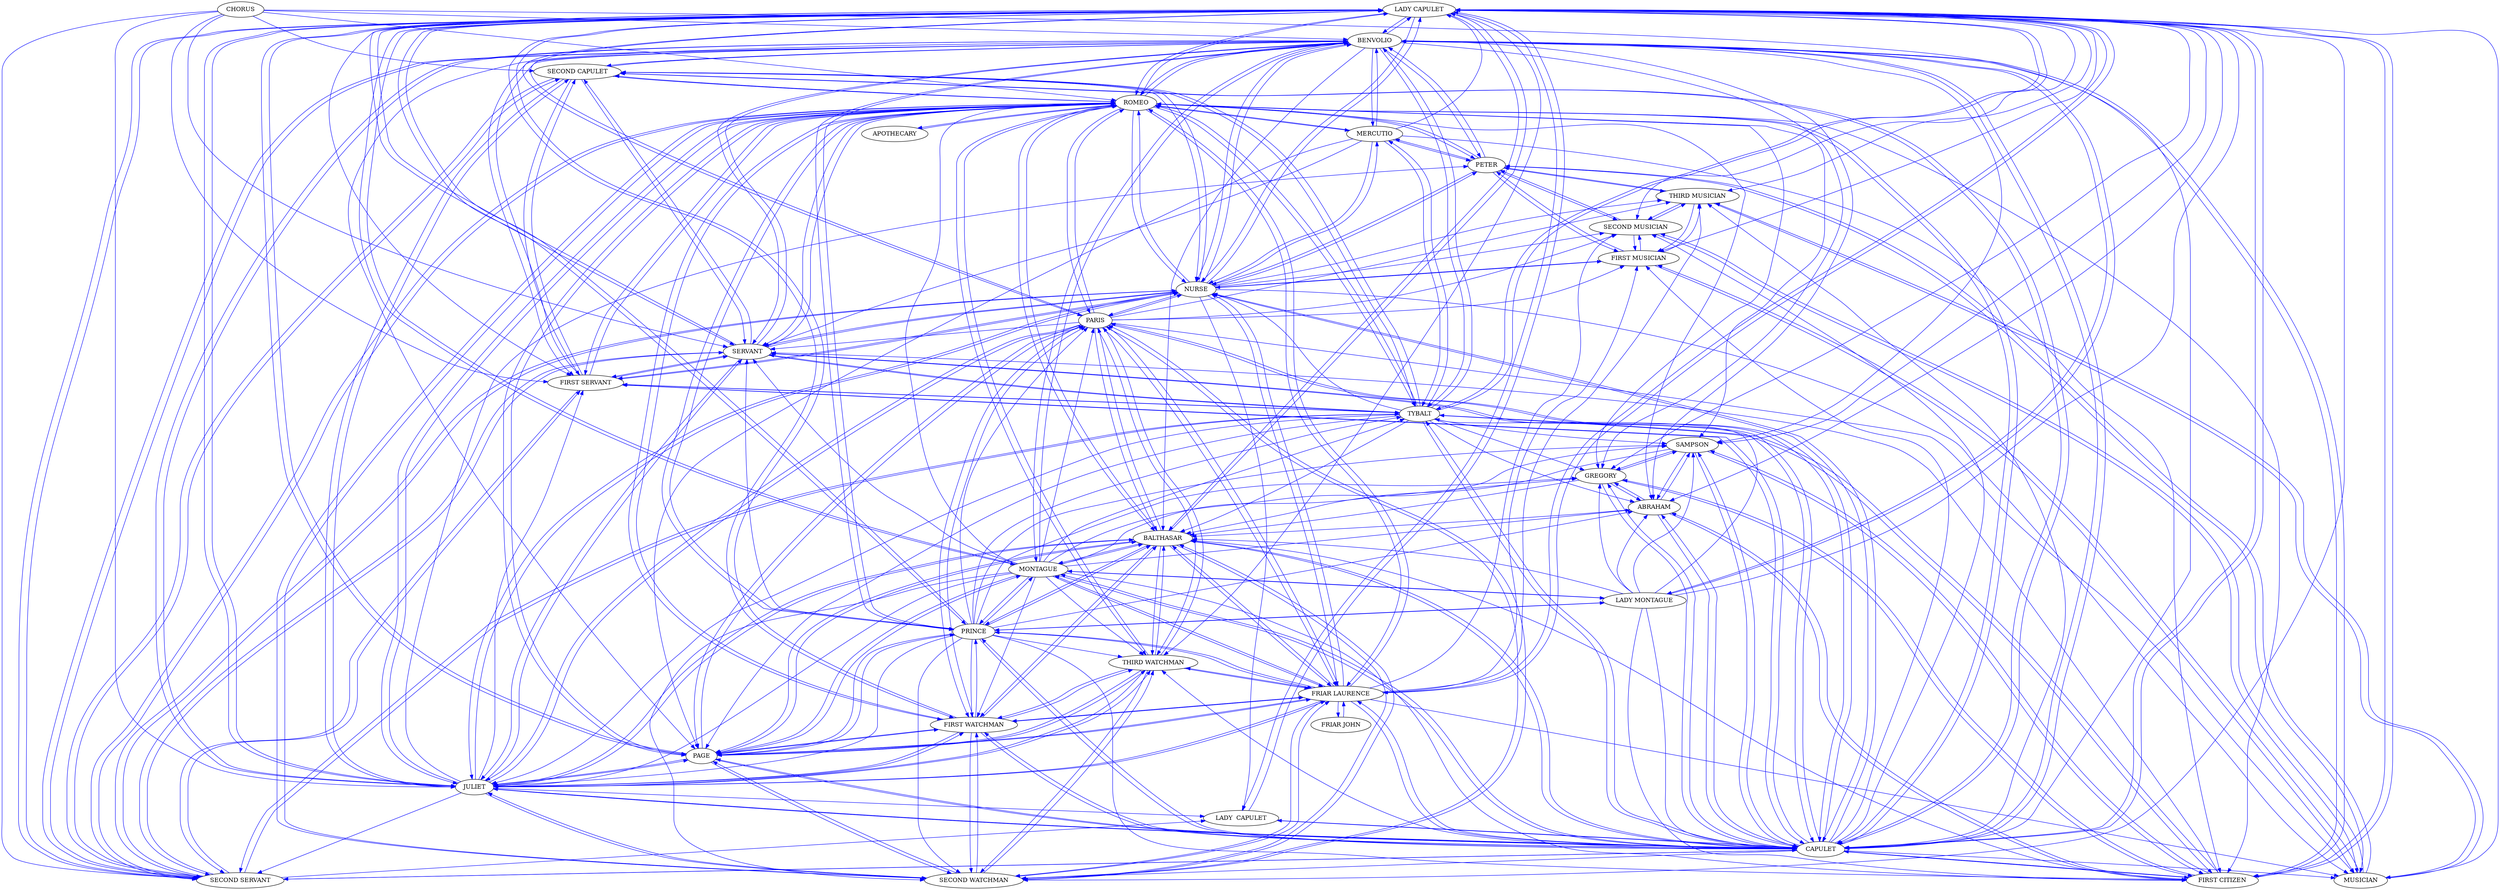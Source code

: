 strict digraph  {
	"LADY CAPULET" -> BENVOLIO	 [color=blue,
		weight=12];
	"LADY CAPULET" -> GREGORY	 [color=blue,
		weight=1];
	"LADY CAPULET" -> ABRAHAM	 [color=blue,
		weight=1];
	"LADY CAPULET" -> "SECOND MUSICIAN"	 [color=blue,
		weight=13];
	"LADY CAPULET" -> "FRIAR LAURENCE"	 [color=blue,
		weight=11];
	"LADY CAPULET" -> "SECOND WATCHMAN"	 [color=blue,
		weight=5];
	"LADY CAPULET" -> "FIRST CITIZEN"	 [color=blue,
		weight=12];
	"LADY CAPULET" -> "FIRST MUSICIAN"	 [color=blue,
		weight=13];
	"LADY CAPULET" -> CAPULET	 [color=blue,
		weight=34];
	"LADY CAPULET" -> BALTHASAR	 [color=blue,
		weight=6];
	"LADY CAPULET" -> JULIET	 [color=blue,
		weight=82];
	"LADY CAPULET" -> "SECOND SERVANT"	 [color=blue,
		weight=3];
	"LADY CAPULET" -> PAGE	 [color=blue,
		weight=5];
	"LADY CAPULET" -> NURSE	 [color=blue,
		weight=94];
	"LADY CAPULET" -> TYBALT	 [color=blue,
		weight=12];
	"LADY CAPULET" -> PRINCE	 [color=blue,
		weight=16];
	"LADY CAPULET" -> MUSICIAN	 [color=blue,
		weight=6];
	"LADY CAPULET" -> SAMPSON	 [color=blue,
		weight=1];
	"LADY CAPULET" -> "FIRST WATCHMAN"	 [color=blue,
		weight=5];
	"LADY CAPULET" -> "THIRD WATCHMAN"	 [color=blue,
		weight=5];
	"LADY CAPULET" -> SERVANT	 [color=blue,
		weight=12];
	"LADY CAPULET" -> "FIRST SERVANT"	 [color=blue,
		weight=3];
	"LADY CAPULET" -> "THIRD MUSICIAN"	 [color=blue,
		weight=13];
	"LADY CAPULET" -> ROMEO	 [color=blue,
		weight=5];
	"LADY CAPULET" -> "LADY  CAPULET"	 [color=blue,
		weight=1];
	"LADY CAPULET" -> PARIS	 [color=blue,
		weight=13];
	"LADY CAPULET" -> MONTAGUE	 [color=blue,
		weight=11];
	BENVOLIO -> "LADY CAPULET"	 [color=blue,
		weight=100];
	BENVOLIO -> GREGORY	 [color=blue,
		weight=51];
	BENVOLIO -> ABRAHAM	 [color=blue,
		weight=51];
	BENVOLIO -> "FIRST CITIZEN"	 [color=blue,
		weight=104];
	BENVOLIO -> CAPULET	 [color=blue,
		weight=81];
	BENVOLIO -> BALTHASAR	 [color=blue,
		weight=51];
	BENVOLIO -> JULIET	 [color=blue,
		weight=1];
	BENVOLIO -> PETER	 [color=blue,
		weight=2];
	BENVOLIO -> "SECOND SERVANT"	 [color=blue,
		weight=1];
	BENVOLIO -> PAGE	 [color=blue,
		weight=14];
	BENVOLIO -> NURSE	 [color=blue,
		weight=3];
	BENVOLIO -> TYBALT	 [color=blue,
		weight=93];
	BENVOLIO -> PRINCE	 [color=blue,
		weight=76];
	BENVOLIO -> MERCUTIO	 [color=blue,
		weight=49];
	BENVOLIO -> SAMPSON	 [color=blue,
		weight=51];
	BENVOLIO -> "LADY MONTAGUE"	 [color=blue,
		weight=26];
	BENVOLIO -> "SECOND CAPULET"	 [color=blue,
		weight=1];
	BENVOLIO -> SERVANT	 [color=blue,
		weight=62];
	BENVOLIO -> "FIRST SERVANT"	 [color=blue,
		weight=1];
	BENVOLIO -> ROMEO	 [color=blue,
		weight=81];
	BENVOLIO -> MONTAGUE	 [color=blue,
		weight=55];
	GREGORY -> ABRAHAM	 [color=blue,
		weight=3];
	GREGORY -> "FIRST CITIZEN"	 [color=blue,
		weight=20];
	GREGORY -> CAPULET	 [color=blue,
		weight=20];
	GREGORY -> BALTHASAR	 [color=blue,
		weight=3];
	GREGORY -> SAMPSON	 [color=blue,
		weight=20];
	ABRAHAM -> GREGORY	 [color=blue,
		weight=5];
	ABRAHAM -> "FIRST CITIZEN"	 [color=blue,
		weight=5];
	ABRAHAM -> CAPULET	 [color=blue,
		weight=5];
	ABRAHAM -> BALTHASAR	 [color=blue,
		weight=5];
	ABRAHAM -> SAMPSON	 [color=blue,
		weight=5];
	APOTHECARY -> ROMEO	 [color=blue,
		weight=7];
	"SECOND MUSICIAN" -> "FIRST MUSICIAN"	 [color=blue,
		weight=4];
	"SECOND MUSICIAN" -> PETER	 [color=blue,
		weight=2];
	"SECOND MUSICIAN" -> MUSICIAN	 [color=blue,
		weight=4];
	"SECOND MUSICIAN" -> "THIRD MUSICIAN"	 [color=blue,
		weight=4];
	"FRIAR LAURENCE" -> "LADY CAPULET"	 [color=blue,
		weight=71];
	"FRIAR LAURENCE" -> "SECOND MUSICIAN"	 [color=blue,
		weight=25];
	"FRIAR LAURENCE" -> "SECOND WATCHMAN"	 [color=blue,
		weight=76];
	"FRIAR LAURENCE" -> "FIRST MUSICIAN"	 [color=blue,
		weight=25];
	"FRIAR LAURENCE" -> CAPULET	 [color=blue,
		weight=71];
	"FRIAR LAURENCE" -> BALTHASAR	 [color=blue,
		weight=76];
	"FRIAR LAURENCE" -> JULIET	 [color=blue,
		weight=136];
	"FRIAR LAURENCE" -> PAGE	 [color=blue,
		weight=76];
	"FRIAR LAURENCE" -> NURSE	 [color=blue,
		weight=105];
	"FRIAR LAURENCE" -> PRINCE	 [color=blue,
		weight=46];
	"FRIAR LAURENCE" -> "FRIAR JOHN"	 [color=blue,
		weight=10];
	"FRIAR LAURENCE" -> MUSICIAN	 [color=blue,
		weight=25];
	"FRIAR LAURENCE" -> "FIRST WATCHMAN"	 [color=blue,
		weight=76];
	"FRIAR LAURENCE" -> "THIRD WATCHMAN"	 [color=blue,
		weight=76];
	"FRIAR LAURENCE" -> "THIRD MUSICIAN"	 [color=blue,
		weight=25];
	"FRIAR LAURENCE" -> ROMEO	 [color=blue,
		weight=220];
	"FRIAR LAURENCE" -> PARIS	 [color=blue,
		weight=109];
	"FRIAR LAURENCE" -> MONTAGUE	 [color=blue,
		weight=46];
	"SECOND WATCHMAN" -> "FRIAR LAURENCE"	 [color=blue,
		weight=1];
	"SECOND WATCHMAN" -> BALTHASAR	 [color=blue,
		weight=1];
	"SECOND WATCHMAN" -> JULIET	 [color=blue,
		weight=1];
	"SECOND WATCHMAN" -> PAGE	 [color=blue,
		weight=1];
	"SECOND WATCHMAN" -> "FIRST WATCHMAN"	 [color=blue,
		weight=1];
	"SECOND WATCHMAN" -> "THIRD WATCHMAN"	 [color=blue,
		weight=1];
	"SECOND WATCHMAN" -> ROMEO	 [color=blue,
		weight=1];
	"SECOND WATCHMAN" -> PARIS	 [color=blue,
		weight=1];
	"FIRST CITIZEN" -> "LADY CAPULET"	 [color=blue,
		weight=4];
	"FIRST CITIZEN" -> BENVOLIO	 [color=blue,
		weight=6];
	"FIRST CITIZEN" -> GREGORY	 [color=blue,
		weight=2];
	"FIRST CITIZEN" -> ABRAHAM	 [color=blue,
		weight=2];
	"FIRST CITIZEN" -> CAPULET	 [color=blue,
		weight=2];
	"FIRST CITIZEN" -> BALTHASAR	 [color=blue,
		weight=2];
	"FIRST CITIZEN" -> TYBALT	 [color=blue,
		weight=6];
	"FIRST CITIZEN" -> SAMPSON	 [color=blue,
		weight=2];
	"FIRST CITIZEN" -> SERVANT	 [color=blue,
		weight=4];
	"FIRST MUSICIAN" -> "SECOND MUSICIAN"	 [color=blue,
		weight=9];
	"FIRST MUSICIAN" -> PETER	 [color=blue,
		weight=6];
	"FIRST MUSICIAN" -> NURSE	 [color=blue,
		weight=1];
	"FIRST MUSICIAN" -> MUSICIAN	 [color=blue,
		weight=9];
	"FIRST MUSICIAN" -> "THIRD MUSICIAN"	 [color=blue,
		weight=9];
	CAPULET -> "LADY CAPULET"	 [color=blue,
		weight=168];
	CAPULET -> BENVOLIO	 [color=blue,
		weight=59];
	CAPULET -> GREGORY	 [color=blue,
		weight=3];
	CAPULET -> ABRAHAM	 [color=blue,
		weight=3];
	CAPULET -> "SECOND MUSICIAN"	 [color=blue,
		weight=28];
	CAPULET -> "FRIAR LAURENCE"	 [color=blue,
		weight=30];
	CAPULET -> "SECOND WATCHMAN"	 [color=blue,
		weight=10];
	CAPULET -> "FIRST CITIZEN"	 [color=blue,
		weight=3];
	CAPULET -> "FIRST MUSICIAN"	 [color=blue,
		weight=28];
	CAPULET -> BALTHASAR	 [color=blue,
		weight=13];
	CAPULET -> JULIET	 [color=blue,
		weight=139];
	CAPULET -> "SECOND SERVANT"	 [color=blue,
		weight=72];
	CAPULET -> PAGE	 [color=blue,
		weight=10];
	CAPULET -> NURSE	 [color=blue,
		weight=171];
	CAPULET -> TYBALT	 [color=blue,
		weight=52];
	CAPULET -> PRINCE	 [color=blue,
		weight=10];
	CAPULET -> MUSICIAN	 [color=blue,
		weight=20];
	CAPULET -> SAMPSON	 [color=blue,
		weight=3];
	CAPULET -> "FIRST WATCHMAN"	 [color=blue,
		weight=10];
	CAPULET -> "THIRD WATCHMAN"	 [color=blue,
		weight=10];
	CAPULET -> "SECOND CAPULET"	 [color=blue,
		weight=56];
	CAPULET -> SERVANT	 [color=blue,
		weight=90];
	CAPULET -> "FIRST SERVANT"	 [color=blue,
		weight=67];
	CAPULET -> "THIRD MUSICIAN"	 [color=blue,
		weight=28];
	CAPULET -> ROMEO	 [color=blue,
		weight=66];
	CAPULET -> "LADY  CAPULET"	 [color=blue,
		weight=26];
	CAPULET -> PARIS	 [color=blue,
		weight=95];
	CAPULET -> MONTAGUE	 [color=blue,
		weight=5];
	BALTHASAR -> "LADY CAPULET"	 [color=blue,
		weight=6];
	BALTHASAR -> "FRIAR LAURENCE"	 [color=blue,
		weight=18];
	BALTHASAR -> "SECOND WATCHMAN"	 [color=blue,
		weight=21];
	BALTHASAR -> CAPULET	 [color=blue,
		weight=6];
	BALTHASAR -> JULIET	 [color=blue,
		weight=21];
	BALTHASAR -> PAGE	 [color=blue,
		weight=21];
	BALTHASAR -> PRINCE	 [color=blue,
		weight=6];
	BALTHASAR -> "FIRST WATCHMAN"	 [color=blue,
		weight=21];
	BALTHASAR -> "THIRD WATCHMAN"	 [color=blue,
		weight=21];
	BALTHASAR -> ROMEO	 [color=blue,
		weight=32];
	BALTHASAR -> PARIS	 [color=blue,
		weight=21];
	BALTHASAR -> MONTAGUE	 [color=blue,
		weight=6];
	JULIET -> "LADY CAPULET"	 [color=blue,
		weight=108];
	JULIET -> BENVOLIO	 [color=blue,
		weight=19];
	JULIET -> "FRIAR LAURENCE"	 [color=blue,
		weight=69];
	JULIET -> "SECOND WATCHMAN"	 [color=blue,
		weight=14];
	JULIET -> CAPULET	 [color=blue,
		weight=36];
	JULIET -> BALTHASAR	 [color=blue,
		weight=14];
	JULIET -> PETER	 [color=blue,
		weight=2];
	JULIET -> "SECOND SERVANT"	 [color=blue,
		weight=19];
	JULIET -> PAGE	 [color=blue,
		weight=14];
	JULIET -> NURSE	 [color=blue,
		weight=351];
	JULIET -> "FIRST WATCHMAN"	 [color=blue,
		weight=14];
	JULIET -> "THIRD WATCHMAN"	 [color=blue,
		weight=14];
	JULIET -> "SECOND CAPULET"	 [color=blue,
		weight=19];
	JULIET -> SERVANT	 [color=blue,
		weight=19];
	JULIET -> "FIRST SERVANT"	 [color=blue,
		weight=19];
	JULIET -> ROMEO	 [color=blue,
		weight=187];
	JULIET -> "LADY  CAPULET"	 [color=blue,
		weight=12];
	JULIET -> PARIS	 [color=blue,
		weight=27];
	PETER -> BENVOLIO	 [color=blue,
		weight=1];
	PETER -> "SECOND MUSICIAN"	 [color=blue,
		weight=27];
	PETER -> "FIRST MUSICIAN"	 [color=blue,
		weight=27];
	PETER -> NURSE	 [color=blue,
		weight=6];
	PETER -> MERCUTIO	 [color=blue,
		weight=1];
	PETER -> MUSICIAN	 [color=blue,
		weight=27];
	PETER -> "THIRD MUSICIAN"	 [color=blue,
		weight=27];
	PETER -> ROMEO	 [color=blue,
		weight=5];
	"SECOND SERVANT" -> "LADY CAPULET"	 [color=blue,
		weight=5];
	"SECOND SERVANT" -> BENVOLIO	 [color=blue,
		weight=5];
	"SECOND SERVANT" -> CAPULET	 [color=blue,
		weight=7];
	"SECOND SERVANT" -> NURSE	 [color=blue,
		weight=10];
	"SECOND SERVANT" -> TYBALT	 [color=blue,
		weight=5];
	"SECOND SERVANT" -> "SECOND CAPULET"	 [color=blue,
		weight=5];
	"SECOND SERVANT" -> SERVANT	 [color=blue,
		weight=5];
	"SECOND SERVANT" -> "FIRST SERVANT"	 [color=blue,
		weight=5];
	"SECOND SERVANT" -> ROMEO	 [color=blue,
		weight=5];
	"SECOND SERVANT" -> "LADY  CAPULET"	 [color=blue,
		weight=5];
	PAGE -> "LADY CAPULET"	 [color=blue,
		weight=5];
	PAGE -> "FRIAR LAURENCE"	 [color=blue,
		weight=6];
	PAGE -> "SECOND WATCHMAN"	 [color=blue,
		weight=9];
	PAGE -> CAPULET	 [color=blue,
		weight=5];
	PAGE -> BALTHASAR	 [color=blue,
		weight=7];
	PAGE -> JULIET	 [color=blue,
		weight=9];
	PAGE -> PRINCE	 [color=blue,
		weight=5];
	PAGE -> "FIRST WATCHMAN"	 [color=blue,
		weight=9];
	PAGE -> "THIRD WATCHMAN"	 [color=blue,
		weight=9];
	PAGE -> ROMEO	 [color=blue,
		weight=7];
	PAGE -> PARIS	 [color=blue,
		weight=9];
	PAGE -> MONTAGUE	 [color=blue,
		weight=5];
	NURSE -> "LADY CAPULET"	 [color=blue,
		weight=84];
	NURSE -> BENVOLIO	 [color=blue,
		weight=26];
	NURSE -> "SECOND MUSICIAN"	 [color=blue,
		weight=28];
	NURSE -> "FRIAR LAURENCE"	 [color=blue,
		weight=28];
	NURSE -> "FIRST MUSICIAN"	 [color=blue,
		weight=28];
	NURSE -> CAPULET	 [color=blue,
		weight=32];
	NURSE -> JULIET	 [color=blue,
		weight=167];
	NURSE -> PETER	 [color=blue,
		weight=56];
	NURSE -> "SECOND SERVANT"	 [color=blue,
		weight=19];
	NURSE -> MERCUTIO	 [color=blue,
		weight=11];
	NURSE -> MUSICIAN	 [color=blue,
		weight=8];
	NURSE -> "SECOND CAPULET"	 [color=blue,
		weight=15];
	NURSE -> SERVANT	 [color=blue,
		weight=15];
	NURSE -> "FIRST SERVANT"	 [color=blue,
		weight=19];
	NURSE -> "THIRD MUSICIAN"	 [color=blue,
		weight=28];
	NURSE -> ROMEO	 [color=blue,
		weight=95];
	NURSE -> "LADY  CAPULET"	 [color=blue,
		weight=2];
	NURSE -> PARIS	 [color=blue,
		weight=6];
	CHORUS -> BENVOLIO	 [color=blue,
		weight=14];
	CHORUS -> CAPULET	 [color=blue,
		weight=14];
	CHORUS -> JULIET	 [color=blue,
		weight=14];
	CHORUS -> "SECOND SERVANT"	 [color=blue,
		weight=14];
	CHORUS -> "SECOND CAPULET"	 [color=blue,
		weight=14];
	CHORUS -> SERVANT	 [color=blue,
		weight=14];
	CHORUS -> "FIRST SERVANT"	 [color=blue,
		weight=14];
	CHORUS -> ROMEO	 [color=blue,
		weight=14];
	TYBALT -> "LADY CAPULET"	 [color=blue,
		weight=14];
	TYBALT -> BENVOLIO	 [color=blue,
		weight=36];
	TYBALT -> GREGORY	 [color=blue,
		weight=5];
	TYBALT -> ABRAHAM	 [color=blue,
		weight=5];
	TYBALT -> "FIRST CITIZEN"	 [color=blue,
		weight=19];
	TYBALT -> CAPULET	 [color=blue,
		weight=22];
	TYBALT -> BALTHASAR	 [color=blue,
		weight=5];
	TYBALT -> JULIET	 [color=blue,
		weight=17];
	TYBALT -> "SECOND SERVANT"	 [color=blue,
		weight=17];
	TYBALT -> PAGE	 [color=blue,
		weight=12];
	TYBALT -> NURSE	 [color=blue,
		weight=17];
	TYBALT -> MERCUTIO	 [color=blue,
		weight=12];
	TYBALT -> SAMPSON	 [color=blue,
		weight=5];
	TYBALT -> "SECOND CAPULET"	 [color=blue,
		weight=17];
	TYBALT -> SERVANT	 [color=blue,
		weight=31];
	TYBALT -> "FIRST SERVANT"	 [color=blue,
		weight=17];
	TYBALT -> ROMEO	 [color=blue,
		weight=26];
	PRINCE -> "LADY CAPULET"	 [color=blue,
		weight=74];
	PRINCE -> BENVOLIO	 [color=blue,
		weight=39];
	PRINCE -> GREGORY	 [color=blue,
		weight=23];
	PRINCE -> ABRAHAM	 [color=blue,
		weight=23];
	PRINCE -> "FRIAR LAURENCE"	 [color=blue,
		weight=37];
	PRINCE -> "SECOND WATCHMAN"	 [color=blue,
		weight=37];
	PRINCE -> "FIRST CITIZEN"	 [color=blue,
		weight=39];
	PRINCE -> CAPULET	 [color=blue,
		weight=74];
	PRINCE -> BALTHASAR	 [color=blue,
		weight=60];
	PRINCE -> JULIET	 [color=blue,
		weight=37];
	PRINCE -> PAGE	 [color=blue,
		weight=37];
	PRINCE -> TYBALT	 [color=blue,
		weight=39];
	PRINCE -> SAMPSON	 [color=blue,
		weight=23];
	PRINCE -> "FIRST WATCHMAN"	 [color=blue,
		weight=37];
	PRINCE -> "LADY MONTAGUE"	 [color=blue,
		weight=23];
	PRINCE -> "THIRD WATCHMAN"	 [color=blue,
		weight=37];
	PRINCE -> SERVANT	 [color=blue,
		weight=16];
	PRINCE -> ROMEO	 [color=blue,
		weight=37];
	PRINCE -> PARIS	 [color=blue,
		weight=37];
	PRINCE -> MONTAGUE	 [color=blue,
		weight=72];
	"FRIAR JOHN" -> "FRIAR LAURENCE"	 [color=blue,
		weight=12];
	MERCUTIO -> "LADY CAPULET"	 [color=blue,
		weight=66];
	MERCUTIO -> BENVOLIO	 [color=blue,
		weight=261];
	MERCUTIO -> "FIRST CITIZEN"	 [color=blue,
		weight=66];
	MERCUTIO -> PETER	 [color=blue,
		weight=21];
	MERCUTIO -> PAGE	 [color=blue,
		weight=53];
	MERCUTIO -> NURSE	 [color=blue,
		weight=21];
	MERCUTIO -> TYBALT	 [color=blue,
		weight=40];
	MERCUTIO -> SERVANT	 [color=blue,
		weight=66];
	MERCUTIO -> ROMEO	 [color=blue,
		weight=197];
	MUSICIAN -> "SECOND MUSICIAN"	 [color=blue,
		weight=1];
	MUSICIAN -> "FIRST MUSICIAN"	 [color=blue,
		weight=1];
	MUSICIAN -> PETER	 [color=blue,
		weight=1];
	MUSICIAN -> "THIRD MUSICIAN"	 [color=blue,
		weight=1];
	SAMPSON -> GREGORY	 [color=blue,
		weight=31];
	SAMPSON -> ABRAHAM	 [color=blue,
		weight=9];
	SAMPSON -> "FIRST CITIZEN"	 [color=blue,
		weight=31];
	SAMPSON -> CAPULET	 [color=blue,
		weight=31];
	SAMPSON -> BALTHASAR	 [color=blue,
		weight=9];
	"FIRST WATCHMAN" -> "LADY CAPULET"	 [color=blue,
		weight=6];
	"FIRST WATCHMAN" -> "FRIAR LAURENCE"	 [color=blue,
		weight=19];
	"FIRST WATCHMAN" -> "SECOND WATCHMAN"	 [color=blue,
		weight=19];
	"FIRST WATCHMAN" -> CAPULET	 [color=blue,
		weight=6];
	"FIRST WATCHMAN" -> BALTHASAR	 [color=blue,
		weight=19];
	"FIRST WATCHMAN" -> JULIET	 [color=blue,
		weight=19];
	"FIRST WATCHMAN" -> PAGE	 [color=blue,
		weight=19];
	"FIRST WATCHMAN" -> PRINCE	 [color=blue,
		weight=6];
	"FIRST WATCHMAN" -> "THIRD WATCHMAN"	 [color=blue,
		weight=19];
	"FIRST WATCHMAN" -> ROMEO	 [color=blue,
		weight=19];
	"FIRST WATCHMAN" -> PARIS	 [color=blue,
		weight=19];
	"LADY MONTAGUE" -> "LADY CAPULET"	 [color=blue,
		weight=3];
	"LADY MONTAGUE" -> BENVOLIO	 [color=blue,
		weight=3];
	"LADY MONTAGUE" -> GREGORY	 [color=blue,
		weight=3];
	"LADY MONTAGUE" -> ABRAHAM	 [color=blue,
		weight=3];
	"LADY MONTAGUE" -> "FIRST CITIZEN"	 [color=blue,
		weight=3];
	"LADY MONTAGUE" -> CAPULET	 [color=blue,
		weight=3];
	"LADY MONTAGUE" -> BALTHASAR	 [color=blue,
		weight=3];
	"LADY MONTAGUE" -> TYBALT	 [color=blue,
		weight=3];
	"LADY MONTAGUE" -> PRINCE	 [color=blue,
		weight=2];
	"LADY MONTAGUE" -> SAMPSON	 [color=blue,
		weight=3];
	"LADY MONTAGUE" -> MONTAGUE	 [color=blue,
		weight=3];
	"THIRD WATCHMAN" -> "FRIAR LAURENCE"	 [color=blue,
		weight=3];
	"THIRD WATCHMAN" -> "SECOND WATCHMAN"	 [color=blue,
		weight=3];
	"THIRD WATCHMAN" -> BALTHASAR	 [color=blue,
		weight=3];
	"THIRD WATCHMAN" -> JULIET	 [color=blue,
		weight=3];
	"THIRD WATCHMAN" -> PAGE	 [color=blue,
		weight=3];
	"THIRD WATCHMAN" -> "FIRST WATCHMAN"	 [color=blue,
		weight=3];
	"THIRD WATCHMAN" -> ROMEO	 [color=blue,
		weight=3];
	"THIRD WATCHMAN" -> PARIS	 [color=blue,
		weight=3];
	"SECOND CAPULET" -> BENVOLIO	 [color=blue,
		weight=3];
	"SECOND CAPULET" -> CAPULET	 [color=blue,
		weight=3];
	"SECOND CAPULET" -> JULIET	 [color=blue,
		weight=3];
	"SECOND CAPULET" -> "SECOND SERVANT"	 [color=blue,
		weight=3];
	"SECOND CAPULET" -> NURSE	 [color=blue,
		weight=3];
	"SECOND CAPULET" -> TYBALT	 [color=blue,
		weight=3];
	"SECOND CAPULET" -> SERVANT	 [color=blue,
		weight=3];
	"SECOND CAPULET" -> "FIRST SERVANT"	 [color=blue,
		weight=3];
	"SECOND CAPULET" -> ROMEO	 [color=blue,
		weight=3];
	SERVANT -> "LADY CAPULET"	 [color=blue,
		weight=4];
	SERVANT -> BENVOLIO	 [color=blue,
		weight=12];
	SERVANT -> CAPULET	 [color=blue,
		weight=1];
	SERVANT -> JULIET	 [color=blue,
		weight=5];
	SERVANT -> "SECOND SERVANT"	 [color=blue,
		weight=1];
	SERVANT -> NURSE	 [color=blue,
		weight=5];
	SERVANT -> TYBALT	 [color=blue,
		weight=1];
	SERVANT -> "SECOND CAPULET"	 [color=blue,
		weight=1];
	SERVANT -> "FIRST SERVANT"	 [color=blue,
		weight=1];
	SERVANT -> ROMEO	 [color=blue,
		weight=12];
	"FIRST SERVANT" -> BENVOLIO	 [color=blue,
		weight=9];
	"FIRST SERVANT" -> CAPULET	 [color=blue,
		weight=1];
	"FIRST SERVANT" -> "SECOND SERVANT"	 [color=blue,
		weight=10];
	"FIRST SERVANT" -> NURSE	 [color=blue,
		weight=9];
	"FIRST SERVANT" -> TYBALT	 [color=blue,
		weight=9];
	"FIRST SERVANT" -> "SECOND CAPULET"	 [color=blue,
		weight=9];
	"FIRST SERVANT" -> SERVANT	 [color=blue,
		weight=9];
	"FIRST SERVANT" -> ROMEO	 [color=blue,
		weight=9];
	"THIRD MUSICIAN" -> "SECOND MUSICIAN"	 [color=blue,
		weight=1];
	"THIRD MUSICIAN" -> "FIRST MUSICIAN"	 [color=blue,
		weight=1];
	"THIRD MUSICIAN" -> PETER	 [color=blue,
		weight=1];
	"THIRD MUSICIAN" -> MUSICIAN	 [color=blue,
		weight=1];
	ROMEO -> "LADY CAPULET"	 [color=blue,
		weight=126];
	ROMEO -> BENVOLIO	 [color=blue,
		weight=215];
	ROMEO -> GREGORY	 [color=blue,
		weight=66];
	ROMEO -> ABRAHAM	 [color=blue,
		weight=66];
	ROMEO -> APOTHECARY	 [color=blue,
		weight=23];
	ROMEO -> "FRIAR LAURENCE"	 [color=blue,
		weight=107];
	ROMEO -> "SECOND WATCHMAN"	 [color=blue,
		weight=83];
	ROMEO -> "FIRST CITIZEN"	 [color=blue,
		weight=102];
	ROMEO -> CAPULET	 [color=blue,
		weight=94];
	ROMEO -> BALTHASAR	 [color=blue,
		weight=162];
	ROMEO -> JULIET	 [color=blue,
		weight=224];
	ROMEO -> PETER	 [color=blue,
		weight=29];
	ROMEO -> "SECOND SERVANT"	 [color=blue,
		weight=28];
	ROMEO -> PAGE	 [color=blue,
		weight=98];
	ROMEO -> NURSE	 [color=blue,
		weight=219];
	ROMEO -> TYBALT	 [color=blue,
		weight=115];
	ROMEO -> PRINCE	 [color=blue,
		weight=66];
	ROMEO -> MERCUTIO	 [color=blue,
		weight=75];
	ROMEO -> SAMPSON	 [color=blue,
		weight=66];
	ROMEO -> "FIRST WATCHMAN"	 [color=blue,
		weight=83];
	ROMEO -> "THIRD WATCHMAN"	 [color=blue,
		weight=83];
	ROMEO -> "SECOND CAPULET"	 [color=blue,
		weight=28];
	ROMEO -> SERVANT	 [color=blue,
		weight=83];
	ROMEO -> "FIRST SERVANT"	 [color=blue,
		weight=28];
	ROMEO -> PARIS	 [color=blue,
		weight=83];
	"LADY  CAPULET" -> "LADY CAPULET"	 [color=blue,
		weight=2];
	"LADY  CAPULET" -> CAPULET	 [color=blue,
		weight=2];
	PARIS -> "LADY CAPULET"	 [color=blue,
		weight=10];
	PARIS -> "SECOND MUSICIAN"	 [color=blue,
		weight=6];
	PARIS -> "FRIAR LAURENCE"	 [color=blue,
		weight=29];
	PARIS -> "SECOND WATCHMAN"	 [color=blue,
		weight=33];
	PARIS -> "FIRST MUSICIAN"	 [color=blue,
		weight=6];
	PARIS -> CAPULET	 [color=blue,
		weight=14];
	PARIS -> BALTHASAR	 [color=blue,
		weight=14];
	PARIS -> JULIET	 [color=blue,
		weight=44];
	PARIS -> PAGE	 [color=blue,
		weight=33];
	PARIS -> NURSE	 [color=blue,
		weight=6];
	PARIS -> MUSICIAN	 [color=blue,
		weight=6];
	PARIS -> "FIRST WATCHMAN"	 [color=blue,
		weight=33];
	PARIS -> "THIRD WATCHMAN"	 [color=blue,
		weight=33];
	PARIS -> SERVANT	 [color=blue,
		weight=4];
	PARIS -> "THIRD MUSICIAN"	 [color=blue,
		weight=6];
	PARIS -> ROMEO	 [color=blue,
		weight=14];
	MONTAGUE -> "LADY CAPULET"	 [color=blue,
		weight=41];
	MONTAGUE -> BENVOLIO	 [color=blue,
		weight=31];
	MONTAGUE -> GREGORY	 [color=blue,
		weight=28];
	MONTAGUE -> ABRAHAM	 [color=blue,
		weight=28];
	MONTAGUE -> "FRIAR LAURENCE"	 [color=blue,
		weight=10];
	MONTAGUE -> "SECOND WATCHMAN"	 [color=blue,
		weight=10];
	MONTAGUE -> "FIRST CITIZEN"	 [color=blue,
		weight=31];
	MONTAGUE -> CAPULET	 [color=blue,
		weight=41];
	MONTAGUE -> BALTHASAR	 [color=blue,
		weight=38];
	MONTAGUE -> JULIET	 [color=blue,
		weight=10];
	MONTAGUE -> PAGE	 [color=blue,
		weight=10];
	MONTAGUE -> TYBALT	 [color=blue,
		weight=31];
	MONTAGUE -> PRINCE	 [color=blue,
		weight=40];
	MONTAGUE -> SAMPSON	 [color=blue,
		weight=28];
	MONTAGUE -> "FIRST WATCHMAN"	 [color=blue,
		weight=10];
	MONTAGUE -> "LADY MONTAGUE"	 [color=blue,
		weight=28];
	MONTAGUE -> "THIRD WATCHMAN"	 [color=blue,
		weight=10];
	MONTAGUE -> SERVANT	 [color=blue,
		weight=3];
	MONTAGUE -> ROMEO	 [color=blue,
		weight=12];
	MONTAGUE -> PARIS	 [color=blue,
		weight=10];
}
